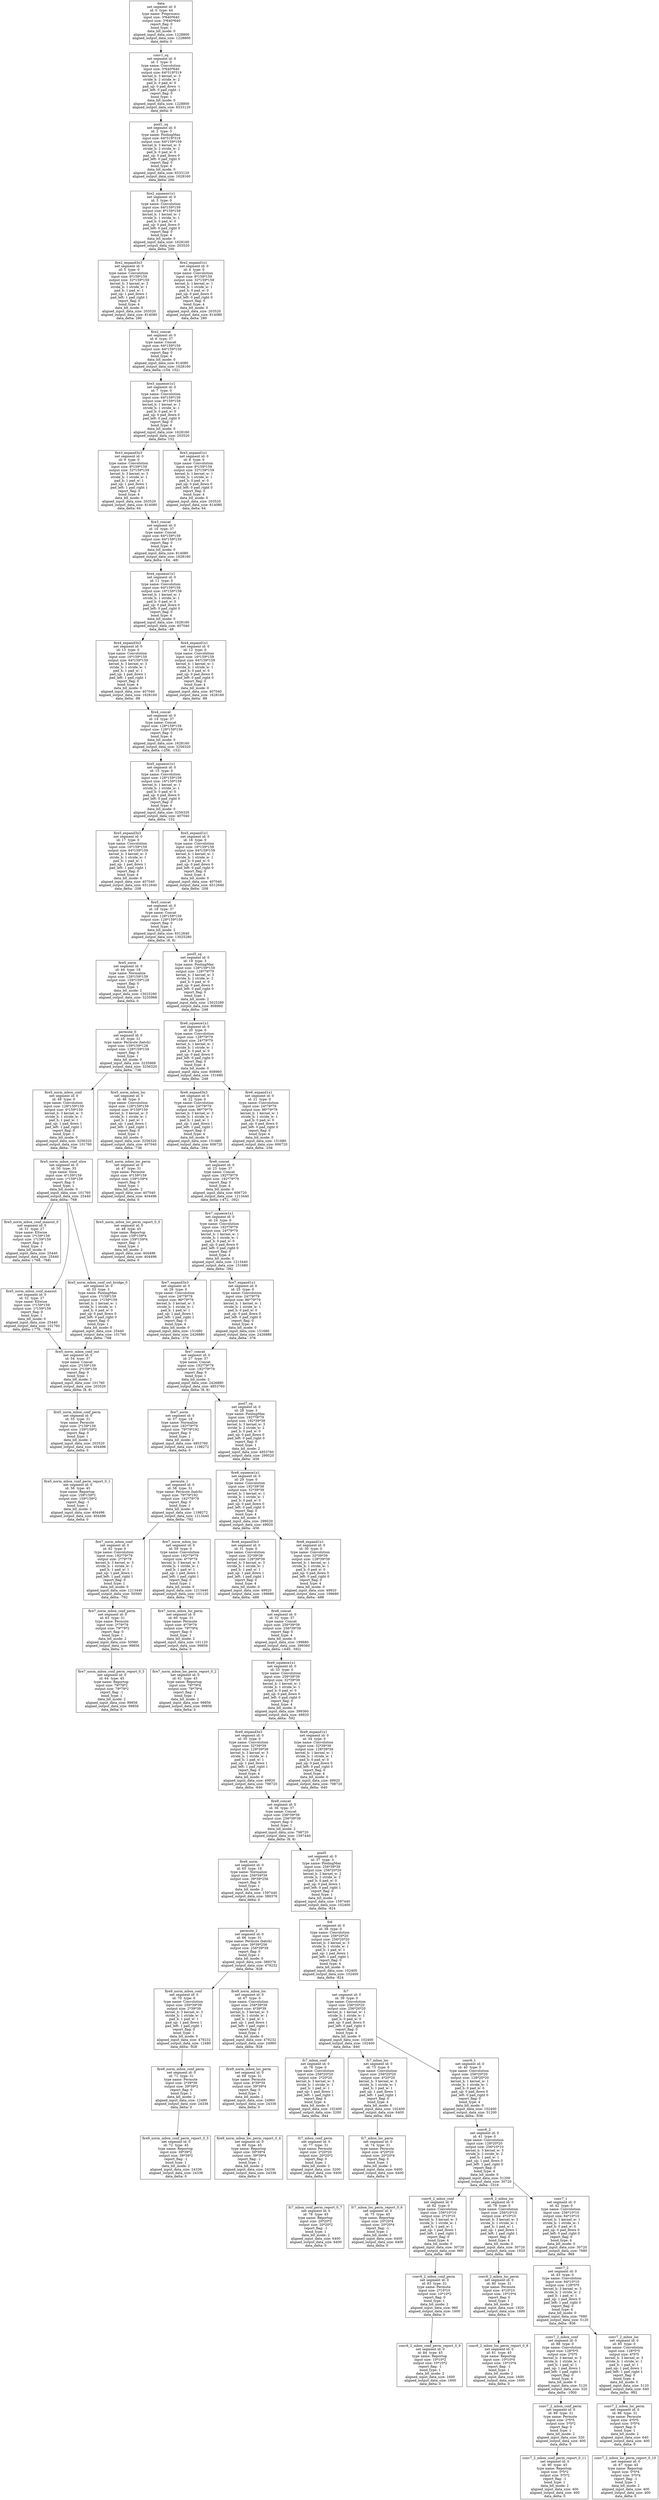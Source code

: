 digraph cnn_tree {
data [shape=box, label="data\n net segment id: 0\n id: 0  type: 44\ntype name: Preprocess\n input size: 3*640*640\n output size: 3*640*640\n report_flag: 0\n bond_type: 1\n data_bit_mode: 0\n aligned_input_data_size: 1228800\n aligned_output_data_size: 1228800\n data_delta: 0"];
data -> conv1_sq;
conv1_sq [shape=box, label="conv1_sq\n net segment id: 0\n id: 1  type: 0\ntype name: Convolution\n input size: 3*640*640\n output size: 64*319*319\n kernel_h: 3 kernel_w: 3\n stride_h: 2 stride_w: 2\n pad_h: 0 pad_w: 0\n pad_up: 0 pad_down -1\n pad_left: 0 pad_right -1\n report_flag: 0\n bond_type: 1\n data_bit_mode: 0\n aligned_input_data_size: 1228800\n aligned_output_data_size: 6533120\n data_delta: 0"];
conv1_sq -> pool1_sq;
pool1_sq [shape=box, label="pool1_sq\n net segment id: 0\n id: 2  type: 3\ntype name: PoolingMax\n input size: 64*319*319\n output size: 64*159*159\n kernel_h: 3 kernel_w: 3\n stride_h: 2 stride_w: 2\n pad_h: 0 pad_w: 0\n pad_up: 0 pad_down 0\n pad_left: 0 pad_right 0\n report_flag: 0\n bond_type: 4\n data_bit_mode: 0\n aligned_input_data_size: 6533120\n aligned_output_data_size: 1628160\n data_delta: 200"];
pool1_sq -> fire2_squeeze1x1;
fire2_squeeze1x1 [shape=box, label="fire2_squeeze1x1\n net segment id: 0\n id: 3  type: 0\ntype name: Convolution\n input size: 64*159*159\n output size: 8*159*159\n kernel_h: 1 kernel_w: 1\n stride_h: 1 stride_w: 1\n pad_h: 0 pad_w: 0\n pad_up: 0 pad_down 0\n pad_left: 0 pad_right 0\n report_flag: 0\n bond_type: 4\n data_bit_mode: 0\n aligned_input_data_size: 1628160\n aligned_output_data_size: 203520\n data_delta: 200"];
fire2_squeeze1x1 -> fire2_expand3x3;
fire2_squeeze1x1 -> fire2_expand1x1;
fire2_expand1x1 [shape=box, label="fire2_expand1x1\n net segment id: 0\n id: 4  type: 0\ntype name: Convolution\n input size: 8*159*159\n output size: 32*159*159\n kernel_h: 1 kernel_w: 1\n stride_h: 1 stride_w: 1\n pad_h: 0 pad_w: 0\n pad_up: 0 pad_down 0\n pad_left: 0 pad_right 0\n report_flag: 0\n bond_type: 4\n data_bit_mode: 0\n aligned_input_data_size: 203520\n aligned_output_data_size: 814080\n data_delta: 280"];
fire2_expand1x1 -> fire2_concat;
fire2_expand3x3 [shape=box, label="fire2_expand3x3\n net segment id: 0\n id: 5  type: 0\ntype name: Convolution\n input size: 8*159*159\n output size: 32*159*159\n kernel_h: 3 kernel_w: 3\n stride_h: 1 stride_w: 1\n pad_h: 1 pad_w: 1\n pad_up: 1 pad_down 1\n pad_left: 1 pad_right 1\n report_flag: 0\n bond_type: 4\n data_bit_mode: 0\n aligned_input_data_size: 203520\n aligned_output_data_size: 814080\n data_delta: 280"];
fire2_expand3x3 -> fire2_concat;
fire2_concat [shape=box, label="fire2_concat\n net segment id: 0\n id: 6  type: 37\ntype name: Concat\n input size: 64*159*159\n output size: 64*159*159\n report_flag: 0\n bond_type: 4\n data_bit_mode: 0\n aligned_input_data_size: 814080\n aligned_output_data_size: 1628160\n data_delta: (104, 152)"];
fire2_concat -> fire3_squeeze1x1;
fire3_squeeze1x1 [shape=box, label="fire3_squeeze1x1\n net segment id: 0\n id: 7  type: 0\ntype name: Convolution\n input size: 64*159*159\n output size: 8*159*159\n kernel_h: 1 kernel_w: 1\n stride_h: 1 stride_w: 1\n pad_h: 0 pad_w: 0\n pad_up: 0 pad_down 0\n pad_left: 0 pad_right 0\n report_flag: 0\n bond_type: 4\n data_bit_mode: 0\n aligned_input_data_size: 1628160\n aligned_output_data_size: 203520\n data_delta: 152"];
fire3_squeeze1x1 -> fire3_expand3x3;
fire3_squeeze1x1 -> fire3_expand1x1;
fire3_expand1x1 [shape=box, label="fire3_expand1x1\n net segment id: 0\n id: 8  type: 0\ntype name: Convolution\n input size: 8*159*159\n output size: 32*159*159\n kernel_h: 1 kernel_w: 1\n stride_h: 1 stride_w: 1\n pad_h: 0 pad_w: 0\n pad_up: 0 pad_down 0\n pad_left: 0 pad_right 0\n report_flag: 0\n bond_type: 4\n data_bit_mode: 0\n aligned_input_data_size: 203520\n aligned_output_data_size: 814080\n data_delta: 64"];
fire3_expand1x1 -> fire3_concat;
fire3_expand3x3 [shape=box, label="fire3_expand3x3\n net segment id: 0\n id: 9  type: 0\ntype name: Convolution\n input size: 8*159*159\n output size: 32*159*159\n kernel_h: 3 kernel_w: 3\n stride_h: 1 stride_w: 1\n pad_h: 1 pad_w: 1\n pad_up: 1 pad_down 1\n pad_left: 1 pad_right 1\n report_flag: 0\n bond_type: 4\n data_bit_mode: 0\n aligned_input_data_size: 203520\n aligned_output_data_size: 814080\n data_delta: 64"];
fire3_expand3x3 -> fire3_concat;
fire3_concat [shape=box, label="fire3_concat\n net segment id: 0\n id: 10  type: 37\ntype name: Concat\n input size: 64*159*159\n output size: 64*159*159\n report_flag: 0\n bond_type: 4\n data_bit_mode: 0\n aligned_input_data_size: 814080\n aligned_output_data_size: 1628160\n data_delta: (-64, -48)"];
fire3_concat -> fire4_squeeze1x1;
fire4_squeeze1x1 [shape=box, label="fire4_squeeze1x1\n net segment id: 0\n id: 11  type: 0\ntype name: Convolution\n input size: 64*159*159\n output size: 16*159*159\n kernel_h: 1 kernel_w: 1\n stride_h: 1 stride_w: 1\n pad_h: 0 pad_w: 0\n pad_up: 0 pad_down 0\n pad_left: 0 pad_right 0\n report_flag: 0\n bond_type: 4\n data_bit_mode: 0\n aligned_input_data_size: 1628160\n aligned_output_data_size: 407040\n data_delta: -48"];
fire4_squeeze1x1 -> fire4_expand3x3;
fire4_squeeze1x1 -> fire4_expand1x1;
fire4_expand1x1 [shape=box, label="fire4_expand1x1\n net segment id: 0\n id: 12  type: 0\ntype name: Convolution\n input size: 16*159*159\n output size: 64*159*159\n kernel_h: 1 kernel_w: 1\n stride_h: 1 stride_w: 1\n pad_h: 0 pad_w: 0\n pad_up: 0 pad_down 0\n pad_left: 0 pad_right 0\n report_flag: 0\n bond_type: 4\n data_bit_mode: 0\n aligned_input_data_size: 407040\n aligned_output_data_size: 1628160\n data_delta: -88"];
fire4_expand1x1 -> fire4_concat;
fire4_expand3x3 [shape=box, label="fire4_expand3x3\n net segment id: 0\n id: 13  type: 0\ntype name: Convolution\n input size: 16*159*159\n output size: 64*159*159\n kernel_h: 3 kernel_w: 3\n stride_h: 1 stride_w: 1\n pad_h: 1 pad_w: 1\n pad_up: 1 pad_down 1\n pad_left: 1 pad_right 1\n report_flag: 0\n bond_type: 4\n data_bit_mode: 0\n aligned_input_data_size: 407040\n aligned_output_data_size: 1628160\n data_delta: -88"];
fire4_expand3x3 -> fire4_concat;
fire4_concat [shape=box, label="fire4_concat\n net segment id: 0\n id: 14  type: 37\ntype name: Concat\n input size: 128*159*159\n output size: 128*159*159\n report_flag: 0\n bond_type: 4\n data_bit_mode: 0\n aligned_input_data_size: 1628160\n aligned_output_data_size: 3256320\n data_delta: (-256, -152)"];
fire4_concat -> fire5_squeeze1x1;
fire5_squeeze1x1 [shape=box, label="fire5_squeeze1x1\n net segment id: 0\n id: 15  type: 0\ntype name: Convolution\n input size: 128*159*159\n output size: 16*159*159\n kernel_h: 1 kernel_w: 1\n stride_h: 1 stride_w: 1\n pad_h: 0 pad_w: 0\n pad_up: 0 pad_down 0\n pad_left: 0 pad_right 0\n report_flag: 0\n bond_type: 4\n data_bit_mode: 0\n aligned_input_data_size: 3256320\n aligned_output_data_size: 407040\n data_delta: -152"];
fire5_squeeze1x1 -> fire5_expand3x3;
fire5_squeeze1x1 -> fire5_expand1x1;
fire5_expand1x1 [shape=box, label="fire5_expand1x1\n net segment id: 0\n id: 16  type: 0\ntype name: Convolution\n input size: 16*159*159\n output size: 64*159*159\n kernel_h: 1 kernel_w: 1\n stride_h: 1 stride_w: 1\n pad_h: 0 pad_w: 0\n pad_up: 0 pad_down 0\n pad_left: 0 pad_right 0\n report_flag: 0\n bond_type: 4\n data_bit_mode: 0\n aligned_input_data_size: 407040\n aligned_output_data_size: 6512640\n data_delta: -208"];
fire5_expand1x1 -> fire5_concat;
fire5_expand3x3 [shape=box, label="fire5_expand3x3\n net segment id: 0\n id: 17  type: 0\ntype name: Convolution\n input size: 16*159*159\n output size: 64*159*159\n kernel_h: 3 kernel_w: 3\n stride_h: 1 stride_w: 1\n pad_h: 1 pad_w: 1\n pad_up: 1 pad_down 1\n pad_left: 1 pad_right 1\n report_flag: 0\n bond_type: 4\n data_bit_mode: 0\n aligned_input_data_size: 407040\n aligned_output_data_size: 6512640\n data_delta: -208"];
fire5_expand3x3 -> fire5_concat;
fire5_concat [shape=box, label="fire5_concat\n net segment id: 0\n id: 18  type: 37\ntype name: Concat\n input size: 128*159*159\n output size: 128*159*159\n report_flag: 0\n bond_type: 1\n data_bit_mode: 2\n aligned_input_data_size: 6512640\n aligned_output_data_size: 13025280\n data_delta: (8, 8)"];
fire5_concat -> fire5_norm;
fire5_concat -> pool5_sq;
pool5_sq [shape=box, label="pool5_sq\n net segment id: 0\n id: 19  type: 3\ntype name: PoolingMax\n input size: 128*159*159\n output size: 128*79*79\n kernel_h: 3 kernel_w: 3\n stride_h: 2 stride_w: 2\n pad_h: 0 pad_w: 0\n pad_up: 0 pad_down 0\n pad_left: 0 pad_right 0\n report_flag: 0\n bond_type: 1\n data_bit_mode: 2\n aligned_input_data_size: 13025280\n aligned_output_data_size: 808960\n data_delta: -248"];
pool5_sq -> fire6_squeeze1x1;
fire6_squeeze1x1 [shape=box, label="fire6_squeeze1x1\n net segment id: 0\n id: 20  type: 0\ntype name: Convolution\n input size: 128*79*79\n output size: 24*79*79\n kernel_h: 1 kernel_w: 1\n stride_h: 1 stride_w: 1\n pad_h: 0 pad_w: 0\n pad_up: 0 pad_down 0\n pad_left: 0 pad_right 0\n report_flag: 0\n bond_type: 4\n data_bit_mode: 0\n aligned_input_data_size: 808960\n aligned_output_data_size: 151680\n data_delta: -248"];
fire6_squeeze1x1 -> fire6_expand3x3;
fire6_squeeze1x1 -> fire6_expand1x1;
fire6_expand1x1 [shape=box, label="fire6_expand1x1\n net segment id: 0\n id: 21  type: 0\ntype name: Convolution\n input size: 24*79*79\n output size: 96*79*79\n kernel_h: 1 kernel_w: 1\n stride_h: 1 stride_w: 1\n pad_h: 0 pad_w: 0\n pad_up: 0 pad_down 0\n pad_left: 0 pad_right 0\n report_flag: 0\n bond_type: 4\n data_bit_mode: 0\n aligned_input_data_size: 151680\n aligned_output_data_size: 606720\n data_delta: -256"];
fire6_expand1x1 -> fire6_concat;
fire6_expand3x3 [shape=box, label="fire6_expand3x3\n net segment id: 0\n id: 22  type: 0\ntype name: Convolution\n input size: 24*79*79\n output size: 96*79*79\n kernel_h: 3 kernel_w: 3\n stride_h: 1 stride_w: 1\n pad_h: 1 pad_w: 1\n pad_up: 1 pad_down 1\n pad_left: 1 pad_right 1\n report_flag: 0\n bond_type: 4\n data_bit_mode: 0\n aligned_input_data_size: 151680\n aligned_output_data_size: 606720\n data_delta: -264"];
fire6_expand3x3 -> fire6_concat;
fire6_concat [shape=box, label="fire6_concat\n net segment id: 0\n id: 23  type: 37\ntype name: Concat\n input size: 192*79*79\n output size: 192*79*79\n report_flag: 0\n bond_type: 4\n data_bit_mode: 0\n aligned_input_data_size: 606720\n aligned_output_data_size: 1213440\n data_delta: (-472, -392)"];
fire6_concat -> fire7_squeeze1x1;
fire7_squeeze1x1 [shape=box, label="fire7_squeeze1x1\n net segment id: 0\n id: 24  type: 0\ntype name: Convolution\n input size: 192*79*79\n output size: 24*79*79\n kernel_h: 1 kernel_w: 1\n stride_h: 1 stride_w: 1\n pad_h: 0 pad_w: 0\n pad_up: 0 pad_down 0\n pad_left: 0 pad_right 0\n report_flag: 0\n bond_type: 4\n data_bit_mode: 0\n aligned_input_data_size: 1213440\n aligned_output_data_size: 151680\n data_delta: -392"];
fire7_squeeze1x1 -> fire7_expand3x3;
fire7_squeeze1x1 -> fire7_expand1x1;
fire7_expand1x1 [shape=box, label="fire7_expand1x1\n net segment id: 0\n id: 25  type: 0\ntype name: Convolution\n input size: 24*79*79\n output size: 96*79*79\n kernel_h: 1 kernel_w: 1\n stride_h: 1 stride_w: 1\n pad_h: 0 pad_w: 0\n pad_up: 0 pad_down 0\n pad_left: 0 pad_right 0\n report_flag: 0\n bond_type: 4\n data_bit_mode: 0\n aligned_input_data_size: 151680\n aligned_output_data_size: 2426880\n data_delta: -376"];
fire7_expand1x1 -> fire7_concat;
fire7_expand3x3 [shape=box, label="fire7_expand3x3\n net segment id: 0\n id: 26  type: 0\ntype name: Convolution\n input size: 24*79*79\n output size: 96*79*79\n kernel_h: 3 kernel_w: 3\n stride_h: 1 stride_w: 1\n pad_h: 1 pad_w: 1\n pad_up: 1 pad_down 1\n pad_left: 1 pad_right 1\n report_flag: 0\n bond_type: 4\n data_bit_mode: 0\n aligned_input_data_size: 151680\n aligned_output_data_size: 2426880\n data_delta: -376"];
fire7_expand3x3 -> fire7_concat;
fire7_concat [shape=box, label="fire7_concat\n net segment id: 0\n id: 27  type: 37\ntype name: Concat\n input size: 192*79*79\n output size: 192*79*79\n report_flag: 0\n bond_type: 1\n data_bit_mode: 2\n aligned_input_data_size: 2426880\n aligned_output_data_size: 4853760\n data_delta: (8, 8)"];
fire7_concat -> fire7_norm;
fire7_concat -> pool7_sq;
pool7_sq [shape=box, label="pool7_sq\n net segment id: 0\n id: 28  type: 3\ntype name: PoolingMax\n input size: 192*79*79\n output size: 192*39*39\n kernel_h: 3 kernel_w: 3\n stride_h: 2 stride_w: 2\n pad_h: 0 pad_w: 0\n pad_up: 0 pad_down 0\n pad_left: 0 pad_right 0\n report_flag: 0\n bond_type: 1\n data_bit_mode: 2\n aligned_input_data_size: 4853760\n aligned_output_data_size: 299520\n data_delta: -456"];
pool7_sq -> fire8_squeeze1x1;
fire8_squeeze1x1 [shape=box, label="fire8_squeeze1x1\n net segment id: 0\n id: 29  type: 0\ntype name: Convolution\n input size: 192*39*39\n output size: 32*39*39\n kernel_h: 1 kernel_w: 1\n stride_h: 1 stride_w: 1\n pad_h: 0 pad_w: 0\n pad_up: 0 pad_down 0\n pad_left: 0 pad_right 0\n report_flag: 0\n bond_type: 4\n data_bit_mode: 0\n aligned_input_data_size: 299520\n aligned_output_data_size: 49920\n data_delta: -456"];
fire8_squeeze1x1 -> fire8_expand3x3;
fire8_squeeze1x1 -> fire8_expand1x1;
fire8_expand1x1 [shape=box, label="fire8_expand1x1\n net segment id: 0\n id: 30  type: 0\ntype name: Convolution\n input size: 32*39*39\n output size: 128*39*39\n kernel_h: 1 kernel_w: 1\n stride_h: 1 stride_w: 1\n pad_h: 0 pad_w: 0\n pad_up: 0 pad_down 0\n pad_left: 0 pad_right 0\n report_flag: 0\n bond_type: 4\n data_bit_mode: 0\n aligned_input_data_size: 49920\n aligned_output_data_size: 199680\n data_delta: -488"];
fire8_expand1x1 -> fire8_concat;
fire8_expand3x3 [shape=box, label="fire8_expand3x3\n net segment id: 0\n id: 31  type: 0\ntype name: Convolution\n input size: 32*39*39\n output size: 128*39*39\n kernel_h: 3 kernel_w: 3\n stride_h: 1 stride_w: 1\n pad_h: 1 pad_w: 1\n pad_up: 1 pad_down 1\n pad_left: 1 pad_right 1\n report_flag: 0\n bond_type: 4\n data_bit_mode: 0\n aligned_input_data_size: 49920\n aligned_output_data_size: 199680\n data_delta: -488"];
fire8_expand3x3 -> fire8_concat;
fire8_concat [shape=box, label="fire8_concat\n net segment id: 0\n id: 32  type: 37\ntype name: Concat\n input size: 256*39*39\n output size: 256*39*39\n report_flag: 0\n bond_type: 4\n data_bit_mode: 0\n aligned_input_data_size: 199680\n aligned_output_data_size: 399360\n data_delta: (-640, -592)"];
fire8_concat -> fire9_squeeze1x1;
fire9_squeeze1x1 [shape=box, label="fire9_squeeze1x1\n net segment id: 0\n id: 33  type: 0\ntype name: Convolution\n input size: 256*39*39\n output size: 32*39*39\n kernel_h: 1 kernel_w: 1\n stride_h: 1 stride_w: 1\n pad_h: 0 pad_w: 0\n pad_up: 0 pad_down 0\n pad_left: 0 pad_right 0\n report_flag: 0\n bond_type: 4\n data_bit_mode: 0\n aligned_input_data_size: 399360\n aligned_output_data_size: 49920\n data_delta: -592"];
fire9_squeeze1x1 -> fire9_expand3x3;
fire9_squeeze1x1 -> fire9_expand1x1;
fire9_expand1x1 [shape=box, label="fire9_expand1x1\n net segment id: 0\n id: 34  type: 0\ntype name: Convolution\n input size: 32*39*39\n output size: 128*39*39\n kernel_h: 1 kernel_w: 1\n stride_h: 1 stride_w: 1\n pad_h: 0 pad_w: 0\n pad_up: 0 pad_down 0\n pad_left: 0 pad_right 0\n report_flag: 0\n bond_type: 4\n data_bit_mode: 0\n aligned_input_data_size: 49920\n aligned_output_data_size: 798720\n data_delta: -640"];
fire9_expand1x1 -> fire9_concat;
fire9_expand3x3 [shape=box, label="fire9_expand3x3\n net segment id: 0\n id: 35  type: 0\ntype name: Convolution\n input size: 32*39*39\n output size: 128*39*39\n kernel_h: 3 kernel_w: 3\n stride_h: 1 stride_w: 1\n pad_h: 1 pad_w: 1\n pad_up: 1 pad_down 1\n pad_left: 1 pad_right 1\n report_flag: 0\n bond_type: 4\n data_bit_mode: 0\n aligned_input_data_size: 49920\n aligned_output_data_size: 798720\n data_delta: -640"];
fire9_expand3x3 -> fire9_concat;
fire9_concat [shape=box, label="fire9_concat\n net segment id: 0\n id: 36  type: 37\ntype name: Concat\n input size: 256*39*39\n output size: 256*39*39\n report_flag: 0\n bond_type: 1\n data_bit_mode: 2\n aligned_input_data_size: 798720\n aligned_output_data_size: 1597440\n data_delta: (8, 8)"];
fire9_concat -> fire9_norm;
fire9_concat -> pool5;
pool5 [shape=box, label="pool5\n net segment id: 0\n id: 37  type: 3\ntype name: PoolingMax\n input size: 256*39*39\n output size: 256*20*20\n kernel_h: 2 kernel_w: 2\n stride_h: 2 stride_w: 2\n pad_h: 0 pad_w: 0\n pad_up: 0 pad_down 1\n pad_left: 0 pad_right 1\n report_flag: 0\n bond_type: 1\n data_bit_mode: 2\n aligned_input_data_size: 1597440\n aligned_output_data_size: 102400\n data_delta: -824"];
pool5 -> fc6;
fc6 [shape=box, label="fc6\n net segment id: 0\n id: 38  type: 0\ntype name: Convolution\n input size: 256*20*20\n output size: 256*20*20\n kernel_h: 3 kernel_w: 3\n stride_h: 1 stride_w: 1\n pad_h: 1 pad_w: 1\n pad_up: 1 pad_down 1\n pad_left: 1 pad_right 1\n report_flag: 0\n bond_type: 4\n data_bit_mode: 0\n aligned_input_data_size: 102400\n aligned_output_data_size: 102400\n data_delta: -824"];
fc6 -> fc7;
fc7 [shape=box, label="fc7\n net segment id: 0\n id: 39  type: 0\ntype name: Convolution\n input size: 256*20*20\n output size: 256*20*20\n kernel_h: 1 kernel_w: 1\n stride_h: 1 stride_w: 1\n pad_h: 0 pad_w: 0\n pad_up: 0 pad_down 0\n pad_left: 0 pad_right 0\n report_flag: 0\n bond_type: 4\n data_bit_mode: 0\n aligned_input_data_size: 102400\n aligned_output_data_size: 102400\n data_delta: -840"];
fc7 -> fc7_mbox_conf;
fc7 -> fc7_mbox_loc;
fc7 -> conv6_1;
conv6_1 [shape=box, label="conv6_1\n net segment id: 0\n id: 40  type: 0\ntype name: Convolution\n input size: 256*20*20\n output size: 128*20*20\n kernel_h: 1 kernel_w: 1\n stride_h: 1 stride_w: 1\n pad_h: 0 pad_w: 0\n pad_up: 0 pad_down 0\n pad_left: 0 pad_right 0\n report_flag: 0\n bond_type: 4\n data_bit_mode: 0\n aligned_input_data_size: 102400\n aligned_output_data_size: 51200\n data_delta: -936"];
conv6_1 -> conv6_2;
conv6_2 [shape=box, label="conv6_2\n net segment id: 0\n id: 41  type: 0\ntype name: Convolution\n input size: 128*20*20\n output size: 256*10*10\n kernel_h: 3 kernel_w: 3\n stride_h: 2 stride_w: 2\n pad_h: 1 pad_w: 1\n pad_up: 1 pad_down 0\n pad_left: 1 pad_right 0\n report_flag: 0\n bond_type: 4\n data_bit_mode: 0\n aligned_input_data_size: 51200\n aligned_output_data_size: 30720\n data_delta: -1016"];
conv6_2 -> conv6_2_mbox_conf;
conv6_2 -> conv6_2_mbox_loc;
conv6_2 -> conv7_1;
conv7_1 [shape=box, label="conv7_1\n net segment id: 0\n id: 42  type: 0\ntype name: Convolution\n input size: 256*10*10\n output size: 64*10*10\n kernel_h: 1 kernel_w: 1\n stride_h: 1 stride_w: 1\n pad_h: 0 pad_w: 0\n pad_up: 0 pad_down 0\n pad_left: 0 pad_right 0\n report_flag: 0\n bond_type: 4\n data_bit_mode: 0\n aligned_input_data_size: 30720\n aligned_output_data_size: 7680\n data_delta: -968"];
conv7_1 -> conv7_2;
conv7_2 [shape=box, label="conv7_2\n net segment id: 0\n id: 43  type: 0\ntype name: Convolution\n input size: 64*10*10\n output size: 128*5*5\n kernel_h: 3 kernel_w: 3\n stride_h: 2 stride_w: 2\n pad_h: 1 pad_w: 1\n pad_up: 1 pad_down 0\n pad_left: 1 pad_right 0\n report_flag: 0\n bond_type: 4\n data_bit_mode: 0\n aligned_input_data_size: 7680\n aligned_output_data_size: 5120\n data_delta: -936"];
conv7_2 -> conv7_2_mbox_conf;
conv7_2 -> conv7_2_mbox_loc;
fire5_norm [shape=box, label="fire5_norm\n net segment id: 0\n id: 44  type: 18\ntype name: Normalize\n input size: 128*159*159\n output size: 159*159*128\n report_flag: 0\n bond_type: 1\n data_bit_mode: 2\n aligned_input_data_size: 13025280\n aligned_output_data_size: 3235968\n data_delta: 0"];
fire5_norm -> permute_0;
permute_0 [shape=box, label="permute_0\n net segment id: 0\n id: 45  type: 31\ntype name: Permute (batch)\n input size: 159*159*128\n output size: 128*159*159\n report_flag: 0\n bond_type: 1\n data_bit_mode: 0\n aligned_input_data_size: 3235968\n aligned_output_data_size: 3256320\n data_delta: -736"];
permute_0 -> fire5_norm_mbox_conf;
permute_0 -> fire5_norm_mbox_loc;
fire5_norm_mbox_loc [shape=box, label="fire5_norm_mbox_loc\n net segment id: 0\n id: 46  type: 0\ntype name: Convolution\n input size: 128*159*159\n output size: 4*159*159\n kernel_h: 3 kernel_w: 3\n stride_h: 1 stride_w: 1\n pad_h: 1 pad_w: 1\n pad_up: 1 pad_down 1\n pad_left: 1 pad_right 1\n report_flag: 0\n bond_type: 1\n data_bit_mode: 0\n aligned_input_data_size: 3256320\n aligned_output_data_size: 407040\n data_delta: -736"];
fire5_norm_mbox_loc -> fire5_norm_mbox_loc_perm;
fire5_norm_mbox_loc_perm [shape=box, label="fire5_norm_mbox_loc_perm\n net segment id: 0\n id: 47  type: 31\ntype name: Permute\n input size: 4*159*159\n output size: 159*159*4\n report_flag: 0\n bond_type: 1\n data_bit_mode: 2\n aligned_input_data_size: 407040\n aligned_output_data_size: 404496\n data_delta: 0"];
fire5_norm_mbox_loc_perm -> fire5_norm_mbox_loc_perm_report_0_0;
fire5_norm_mbox_loc_perm_report_0_0 [shape=box, label="fire5_norm_mbox_loc_perm_report_0_0\n net segment id: 0\n id: 48  type: 45\ntype name: Reportop\n input size: 159*159*4\n output size: 159*159*4\n report_flag: -1\n bond_type: 1\n data_bit_mode: 2\n aligned_input_data_size: 404496\n aligned_output_data_size: 404496\n data_delta: 0"];
fire5_norm_mbox_conf [shape=box, label="fire5_norm_mbox_conf\n net segment id: 0\n id: 49  type: 0\ntype name: Convolution\n input size: 128*159*159\n output size: 4*159*159\n kernel_h: 3 kernel_w: 3\n stride_h: 1 stride_w: 1\n pad_h: 1 pad_w: 1\n pad_up: 1 pad_down 1\n pad_left: 1 pad_right 1\n report_flag: 0\n bond_type: 1\n data_bit_mode: 0\n aligned_input_data_size: 3256320\n aligned_output_data_size: 101760\n data_delta: -736"];
fire5_norm_mbox_conf -> fire5_norm_mbox_conf_slice;
fire5_norm_mbox_conf_slice [shape=box, label="fire5_norm_mbox_conf_slice\n net segment id: 0\n id: 50  type: 35\ntype name: Slice\n input size: 4*159*159\n output size: 1*159*159\n report_flag: 0\n bond_type: 1\n data_bit_mode: 0\n aligned_input_data_size: 101760\n aligned_output_data_size: 25440\n data_delta: -768"];
fire5_norm_mbox_conf_slice -> fire5_norm_mbox_conf_maxout_0;
fire5_norm_mbox_conf_slice -> fire5_norm_mbox_conf_maxout_0;
fire5_norm_mbox_conf_slice -> fire5_norm_mbox_conf_maxout;
fire5_norm_mbox_conf_slice -> fire5_norm_mbox_conf_out_bridge_0;
fire5_norm_mbox_conf_maxout_0 [shape=box, label="fire5_norm_mbox_conf_maxout_0\n net segment id: 0\n id: 51  type: 27\ntype name: Eltwise\n input size: 1*159*159\n output size: 1*159*159\n report_flag: 0\n bond_type: 1\n data_bit_mode: 0\n aligned_input_data_size: 25440\n aligned_output_data_size: 25440\n data_delta: (-768, -768)"];
fire5_norm_mbox_conf_maxout_0 -> fire5_norm_mbox_conf_maxout;
fire5_norm_mbox_conf_maxout [shape=box, label="fire5_norm_mbox_conf_maxout\n net segment id: 0\n id: 52  type: 27\ntype name: Eltwise\n input size: 1*159*159\n output size: 1*159*159\n report_flag: 0\n bond_type: 1\n data_bit_mode: 0\n aligned_input_data_size: 25440\n aligned_output_data_size: 101760\n data_delta: (-776, -768)"];
fire5_norm_mbox_conf_maxout -> fire5_norm_mbox_conf_out;
fire5_norm_mbox_conf_out_bridge_0 [shape=box, label="fire5_norm_mbox_conf_out_bridge_0\n net segment id: 0\n id: 53  type: 3\ntype name: PoolingMax\n input size: 1*159*159\n output size: 1*159*159\n kernel_h: 1 kernel_w: 1\n stride_h: 1 stride_w: 1\n pad_h: 0 pad_w: 0\n pad_up: 0 pad_down 0\n pad_left: 0 pad_right 0\n report_flag: 0\n bond_type: 1\n data_bit_mode: 0\n aligned_input_data_size: 25440\n aligned_output_data_size: 101760\n data_delta: -768"];
fire5_norm_mbox_conf_out_bridge_0 -> fire5_norm_mbox_conf_out;
fire5_norm_mbox_conf_out [shape=box, label="fire5_norm_mbox_conf_out\n net segment id: 0\n id: 54  type: 37\ntype name: Concat\n input size: 2*159*159\n output size: 2*159*159\n report_flag: 0\n bond_type: 1\n data_bit_mode: 2\n aligned_input_data_size: 101760\n aligned_output_data_size: 203520\n data_delta: (8, 8)"];
fire5_norm_mbox_conf_out -> fire5_norm_mbox_conf_perm;
fire5_norm_mbox_conf_perm [shape=box, label="fire5_norm_mbox_conf_perm\n net segment id: 0\n id: 55  type: 31\ntype name: Permute\n input size: 2*159*159\n output size: 159*159*2\n report_flag: 0\n bond_type: 1\n data_bit_mode: 2\n aligned_input_data_size: 203520\n aligned_output_data_size: 404496\n data_delta: 0"];
fire5_norm_mbox_conf_perm -> fire5_norm_mbox_conf_perm_report_0_1;
fire5_norm_mbox_conf_perm_report_0_1 [shape=box, label="fire5_norm_mbox_conf_perm_report_0_1\n net segment id: 0\n id: 56  type: 45\ntype name: Reportop\n input size: 159*159*2\n output size: 159*159*2\n report_flag: -1\n bond_type: 1\n data_bit_mode: 2\n aligned_input_data_size: 404496\n aligned_output_data_size: 404496\n data_delta: 0"];
fire7_norm [shape=box, label="fire7_norm\n net segment id: 0\n id: 57  type: 18\ntype name: Normalize\n input size: 192*79*79\n output size: 79*79*192\n report_flag: 0\n bond_type: 1\n data_bit_mode: 2\n aligned_input_data_size: 4853760\n aligned_output_data_size: 1198272\n data_delta: 0"];
fire7_norm -> permute_1;
permute_1 [shape=box, label="permute_1\n net segment id: 0\n id: 58  type: 31\ntype name: Permute (batch)\n input size: 79*79*192\n output size: 192*79*79\n report_flag: 0\n bond_type: 1\n data_bit_mode: 0\n aligned_input_data_size: 1198272\n aligned_output_data_size: 1213440\n data_delta: -792"];
permute_1 -> fire7_norm_mbox_conf;
permute_1 -> fire7_norm_mbox_loc;
fire7_norm_mbox_loc [shape=box, label="fire7_norm_mbox_loc\n net segment id: 0\n id: 59  type: 0\ntype name: Convolution\n input size: 192*79*79\n output size: 4*79*79\n kernel_h: 3 kernel_w: 3\n stride_h: 1 stride_w: 1\n pad_h: 1 pad_w: 1\n pad_up: 1 pad_down 1\n pad_left: 1 pad_right 1\n report_flag: 0\n bond_type: 1\n data_bit_mode: 0\n aligned_input_data_size: 1213440\n aligned_output_data_size: 101120\n data_delta: -792"];
fire7_norm_mbox_loc -> fire7_norm_mbox_loc_perm;
fire7_norm_mbox_loc_perm [shape=box, label="fire7_norm_mbox_loc_perm\n net segment id: 0\n id: 60  type: 31\ntype name: Permute\n input size: 4*79*79\n output size: 79*79*4\n report_flag: 0\n bond_type: 1\n data_bit_mode: 2\n aligned_input_data_size: 101120\n aligned_output_data_size: 99856\n data_delta: 0"];
fire7_norm_mbox_loc_perm -> fire7_norm_mbox_loc_perm_report_0_2;
fire7_norm_mbox_loc_perm_report_0_2 [shape=box, label="fire7_norm_mbox_loc_perm_report_0_2\n net segment id: 0\n id: 61  type: 45\ntype name: Reportop\n input size: 79*79*4\n output size: 79*79*4\n report_flag: -1\n bond_type: 1\n data_bit_mode: 2\n aligned_input_data_size: 99856\n aligned_output_data_size: 99856\n data_delta: 0"];
fire7_norm_mbox_conf [shape=box, label="fire7_norm_mbox_conf\n net segment id: 0\n id: 62  type: 0\ntype name: Convolution\n input size: 192*79*79\n output size: 2*79*79\n kernel_h: 3 kernel_w: 3\n stride_h: 1 stride_w: 1\n pad_h: 1 pad_w: 1\n pad_up: 1 pad_down 1\n pad_left: 1 pad_right 1\n report_flag: 0\n bond_type: 1\n data_bit_mode: 0\n aligned_input_data_size: 1213440\n aligned_output_data_size: 50560\n data_delta: -792"];
fire7_norm_mbox_conf -> fire7_norm_mbox_conf_perm;
fire7_norm_mbox_conf_perm [shape=box, label="fire7_norm_mbox_conf_perm\n net segment id: 0\n id: 63  type: 31\ntype name: Permute\n input size: 2*79*79\n output size: 79*79*2\n report_flag: 0\n bond_type: 1\n data_bit_mode: 2\n aligned_input_data_size: 50560\n aligned_output_data_size: 99856\n data_delta: 0"];
fire7_norm_mbox_conf_perm -> fire7_norm_mbox_conf_perm_report_0_3;
fire7_norm_mbox_conf_perm_report_0_3 [shape=box, label="fire7_norm_mbox_conf_perm_report_0_3\n net segment id: 0\n id: 64  type: 45\ntype name: Reportop\n input size: 79*79*2\n output size: 79*79*2\n report_flag: -1\n bond_type: 1\n data_bit_mode: 2\n aligned_input_data_size: 99856\n aligned_output_data_size: 99856\n data_delta: 0"];
fire9_norm [shape=box, label="fire9_norm\n net segment id: 0\n id: 65  type: 18\ntype name: Normalize\n input size: 256*39*39\n output size: 39*39*256\n report_flag: 0\n bond_type: 1\n data_bit_mode: 2\n aligned_input_data_size: 1597440\n aligned_output_data_size: 389376\n data_delta: 0"];
fire9_norm -> permute_2;
permute_2 [shape=box, label="permute_2\n net segment id: 0\n id: 66  type: 31\ntype name: Permute (batch)\n input size: 39*39*256\n output size: 256*39*39\n report_flag: 0\n bond_type: 1\n data_bit_mode: 0\n aligned_input_data_size: 389376\n aligned_output_data_size: 479232\n data_delta: -928"];
permute_2 -> fire9_norm_mbox_conf;
permute_2 -> fire9_norm_mbox_loc;
fire9_norm_mbox_loc [shape=box, label="fire9_norm_mbox_loc\n net segment id: 0\n id: 67  type: 0\ntype name: Convolution\n input size: 256*39*39\n output size: 4*39*39\n kernel_h: 3 kernel_w: 3\n stride_h: 1 stride_w: 1\n pad_h: 1 pad_w: 1\n pad_up: 1 pad_down 1\n pad_left: 1 pad_right 1\n report_flag: 0\n bond_type: 1\n data_bit_mode: 0\n aligned_input_data_size: 479232\n aligned_output_data_size: 24960\n data_delta: -928"];
fire9_norm_mbox_loc -> fire9_norm_mbox_loc_perm;
fire9_norm_mbox_loc_perm [shape=box, label="fire9_norm_mbox_loc_perm\n net segment id: 0\n id: 68  type: 31\ntype name: Permute\n input size: 4*39*39\n output size: 39*39*4\n report_flag: 0\n bond_type: 1\n data_bit_mode: 2\n aligned_input_data_size: 24960\n aligned_output_data_size: 24336\n data_delta: 0"];
fire9_norm_mbox_loc_perm -> fire9_norm_mbox_loc_perm_report_0_4;
fire9_norm_mbox_loc_perm_report_0_4 [shape=box, label="fire9_norm_mbox_loc_perm_report_0_4\n net segment id: 0\n id: 69  type: 45\ntype name: Reportop\n input size: 39*39*4\n output size: 39*39*4\n report_flag: -1\n bond_type: 1\n data_bit_mode: 2\n aligned_input_data_size: 24336\n aligned_output_data_size: 24336\n data_delta: 0"];
fire9_norm_mbox_conf [shape=box, label="fire9_norm_mbox_conf\n net segment id: 0\n id: 70  type: 0\ntype name: Convolution\n input size: 256*39*39\n output size: 2*39*39\n kernel_h: 3 kernel_w: 3\n stride_h: 1 stride_w: 1\n pad_h: 1 pad_w: 1\n pad_up: 1 pad_down 1\n pad_left: 1 pad_right 1\n report_flag: 0\n bond_type: 1\n data_bit_mode: 0\n aligned_input_data_size: 479232\n aligned_output_data_size: 12480\n data_delta: -928"];
fire9_norm_mbox_conf -> fire9_norm_mbox_conf_perm;
fire9_norm_mbox_conf_perm [shape=box, label="fire9_norm_mbox_conf_perm\n net segment id: 0\n id: 71  type: 31\ntype name: Permute\n input size: 2*39*39\n output size: 39*39*2\n report_flag: 0\n bond_type: 1\n data_bit_mode: 2\n aligned_input_data_size: 12480\n aligned_output_data_size: 24336\n data_delta: 0"];
fire9_norm_mbox_conf_perm -> fire9_norm_mbox_conf_perm_report_0_5;
fire9_norm_mbox_conf_perm_report_0_5 [shape=box, label="fire9_norm_mbox_conf_perm_report_0_5\n net segment id: 0\n id: 72  type: 45\ntype name: Reportop\n input size: 39*39*2\n output size: 39*39*2\n report_flag: -1\n bond_type: 1\n data_bit_mode: 2\n aligned_input_data_size: 24336\n aligned_output_data_size: 24336\n data_delta: 0"];
fc7_mbox_loc [shape=box, label="fc7_mbox_loc\n net segment id: 0\n id: 73  type: 0\ntype name: Convolution\n input size: 256*20*20\n output size: 4*20*20\n kernel_h: 3 kernel_w: 3\n stride_h: 1 stride_w: 1\n pad_h: 1 pad_w: 1\n pad_up: 1 pad_down 1\n pad_left: 1 pad_right 1\n report_flag: 0\n bond_type: 4\n data_bit_mode: 0\n aligned_input_data_size: 102400\n aligned_output_data_size: 6400\n data_delta: -944"];
fc7_mbox_loc -> fc7_mbox_loc_perm;
fc7_mbox_loc_perm [shape=box, label="fc7_mbox_loc_perm\n net segment id: 0\n id: 74  type: 31\ntype name: Permute\n input size: 4*20*20\n output size: 20*20*4\n report_flag: 0\n bond_type: 1\n data_bit_mode: 2\n aligned_input_data_size: 6400\n aligned_output_data_size: 6400\n data_delta: 0"];
fc7_mbox_loc_perm -> fc7_mbox_loc_perm_report_0_6;
fc7_mbox_loc_perm_report_0_6 [shape=box, label="fc7_mbox_loc_perm_report_0_6\n net segment id: 0\n id: 75  type: 45\ntype name: Reportop\n input size: 20*20*4\n output size: 20*20*4\n report_flag: -1\n bond_type: 1\n data_bit_mode: 2\n aligned_input_data_size: 6400\n aligned_output_data_size: 6400\n data_delta: 0"];
fc7_mbox_conf [shape=box, label="fc7_mbox_conf\n net segment id: 0\n id: 76  type: 0\ntype name: Convolution\n input size: 256*20*20\n output size: 2*20*20\n kernel_h: 3 kernel_w: 3\n stride_h: 1 stride_w: 1\n pad_h: 1 pad_w: 1\n pad_up: 1 pad_down 1\n pad_left: 1 pad_right 1\n report_flag: 0\n bond_type: 4\n data_bit_mode: 0\n aligned_input_data_size: 102400\n aligned_output_data_size: 3200\n data_delta: -944"];
fc7_mbox_conf -> fc7_mbox_conf_perm;
fc7_mbox_conf_perm [shape=box, label="fc7_mbox_conf_perm\n net segment id: 0\n id: 77  type: 31\ntype name: Permute\n input size: 2*20*20\n output size: 20*20*2\n report_flag: 0\n bond_type: 1\n data_bit_mode: 2\n aligned_input_data_size: 3200\n aligned_output_data_size: 6400\n data_delta: 0"];
fc7_mbox_conf_perm -> fc7_mbox_conf_perm_report_0_7;
fc7_mbox_conf_perm_report_0_7 [shape=box, label="fc7_mbox_conf_perm_report_0_7\n net segment id: 0\n id: 78  type: 45\ntype name: Reportop\n input size: 20*20*2\n output size: 20*20*2\n report_flag: -1\n bond_type: 1\n data_bit_mode: 2\n aligned_input_data_size: 6400\n aligned_output_data_size: 6400\n data_delta: 0"];
conv6_2_mbox_loc [shape=box, label="conv6_2_mbox_loc\n net segment id: 0\n id: 79  type: 0\ntype name: Convolution\n input size: 256*10*10\n output size: 4*10*10\n kernel_h: 3 kernel_w: 3\n stride_h: 1 stride_w: 1\n pad_h: 1 pad_w: 1\n pad_up: 1 pad_down 1\n pad_left: 1 pad_right 1\n report_flag: 0\n bond_type: 4\n data_bit_mode: 0\n aligned_input_data_size: 30720\n aligned_output_data_size: 1920\n data_delta: -968"];
conv6_2_mbox_loc -> conv6_2_mbox_loc_perm;
conv6_2_mbox_loc_perm [shape=box, label="conv6_2_mbox_loc_perm\n net segment id: 0\n id: 80  type: 31\ntype name: Permute\n input size: 4*10*10\n output size: 10*10*4\n report_flag: 0\n bond_type: 1\n data_bit_mode: 2\n aligned_input_data_size: 1920\n aligned_output_data_size: 1600\n data_delta: 0"];
conv6_2_mbox_loc_perm -> conv6_2_mbox_loc_perm_report_0_8;
conv6_2_mbox_loc_perm_report_0_8 [shape=box, label="conv6_2_mbox_loc_perm_report_0_8\n net segment id: 0\n id: 81  type: 45\ntype name: Reportop\n input size: 10*10*4\n output size: 10*10*4\n report_flag: -1\n bond_type: 1\n data_bit_mode: 2\n aligned_input_data_size: 1600\n aligned_output_data_size: 1600\n data_delta: 0"];
conv6_2_mbox_conf [shape=box, label="conv6_2_mbox_conf\n net segment id: 0\n id: 82  type: 0\ntype name: Convolution\n input size: 256*10*10\n output size: 2*10*10\n kernel_h: 3 kernel_w: 3\n stride_h: 1 stride_w: 1\n pad_h: 1 pad_w: 1\n pad_up: 1 pad_down 1\n pad_left: 1 pad_right 1\n report_flag: 0\n bond_type: 4\n data_bit_mode: 0\n aligned_input_data_size: 30720\n aligned_output_data_size: 960\n data_delta: -968"];
conv6_2_mbox_conf -> conv6_2_mbox_conf_perm;
conv6_2_mbox_conf_perm [shape=box, label="conv6_2_mbox_conf_perm\n net segment id: 0\n id: 83  type: 31\ntype name: Permute\n input size: 2*10*10\n output size: 10*10*2\n report_flag: 0\n bond_type: 1\n data_bit_mode: 2\n aligned_input_data_size: 960\n aligned_output_data_size: 1600\n data_delta: 0"];
conv6_2_mbox_conf_perm -> conv6_2_mbox_conf_perm_report_0_9;
conv6_2_mbox_conf_perm_report_0_9 [shape=box, label="conv6_2_mbox_conf_perm_report_0_9\n net segment id: 0\n id: 84  type: 45\ntype name: Reportop\n input size: 10*10*2\n output size: 10*10*2\n report_flag: -1\n bond_type: 1\n data_bit_mode: 2\n aligned_input_data_size: 1600\n aligned_output_data_size: 1600\n data_delta: 0"];
conv7_2_mbox_loc [shape=box, label="conv7_2_mbox_loc\n net segment id: 0\n id: 85  type: 0\ntype name: Convolution\n input size: 128*5*5\n output size: 4*5*5\n kernel_h: 3 kernel_w: 3\n stride_h: 1 stride_w: 1\n pad_h: 1 pad_w: 1\n pad_up: 1 pad_down 1\n pad_left: 1 pad_right 1\n report_flag: 0\n bond_type: 4\n data_bit_mode: 0\n aligned_input_data_size: 5120\n aligned_output_data_size: 640\n data_delta: -992"];
conv7_2_mbox_loc -> conv7_2_mbox_loc_perm;
conv7_2_mbox_loc_perm [shape=box, label="conv7_2_mbox_loc_perm\n net segment id: 0\n id: 86  type: 31\ntype name: Permute\n input size: 4*5*5\n output size: 5*5*4\n report_flag: 0\n bond_type: 1\n data_bit_mode: 2\n aligned_input_data_size: 640\n aligned_output_data_size: 400\n data_delta: 0"];
conv7_2_mbox_loc_perm -> conv7_2_mbox_loc_perm_report_0_10;
conv7_2_mbox_loc_perm_report_0_10 [shape=box, label="conv7_2_mbox_loc_perm_report_0_10\n net segment id: 0\n id: 87  type: 45\ntype name: Reportop\n input size: 5*5*4\n output size: 5*5*4\n report_flag: -1\n bond_type: 1\n data_bit_mode: 2\n aligned_input_data_size: 400\n aligned_output_data_size: 400\n data_delta: 0"];
conv7_2_mbox_conf [shape=box, label="conv7_2_mbox_conf\n net segment id: 0\n id: 88  type: 0\ntype name: Convolution\n input size: 128*5*5\n output size: 2*5*5\n kernel_h: 3 kernel_w: 3\n stride_h: 1 stride_w: 1\n pad_h: 1 pad_w: 1\n pad_up: 1 pad_down 1\n pad_left: 1 pad_right 1\n report_flag: 0\n bond_type: 4\n data_bit_mode: 0\n aligned_input_data_size: 5120\n aligned_output_data_size: 320\n data_delta: -1000"];
conv7_2_mbox_conf -> conv7_2_mbox_conf_perm;
conv7_2_mbox_conf_perm [shape=box, label="conv7_2_mbox_conf_perm\n net segment id: 0\n id: 89  type: 31\ntype name: Permute\n input size: 2*5*5\n output size: 5*5*2\n report_flag: 0\n bond_type: 1\n data_bit_mode: 2\n aligned_input_data_size: 320\n aligned_output_data_size: 400\n data_delta: 0"];
conv7_2_mbox_conf_perm -> conv7_2_mbox_conf_perm_report_0_11;
conv7_2_mbox_conf_perm_report_0_11 [shape=box, label="conv7_2_mbox_conf_perm_report_0_11\n net segment id: 0\n id: 90  type: 45\ntype name: Reportop\n input size: 5*5*2\n output size: 5*5*2\n report_flag: -1\n bond_type: 1\n data_bit_mode: 2\n aligned_input_data_size: 400\n aligned_output_data_size: 400\n data_delta: 0"];
}
